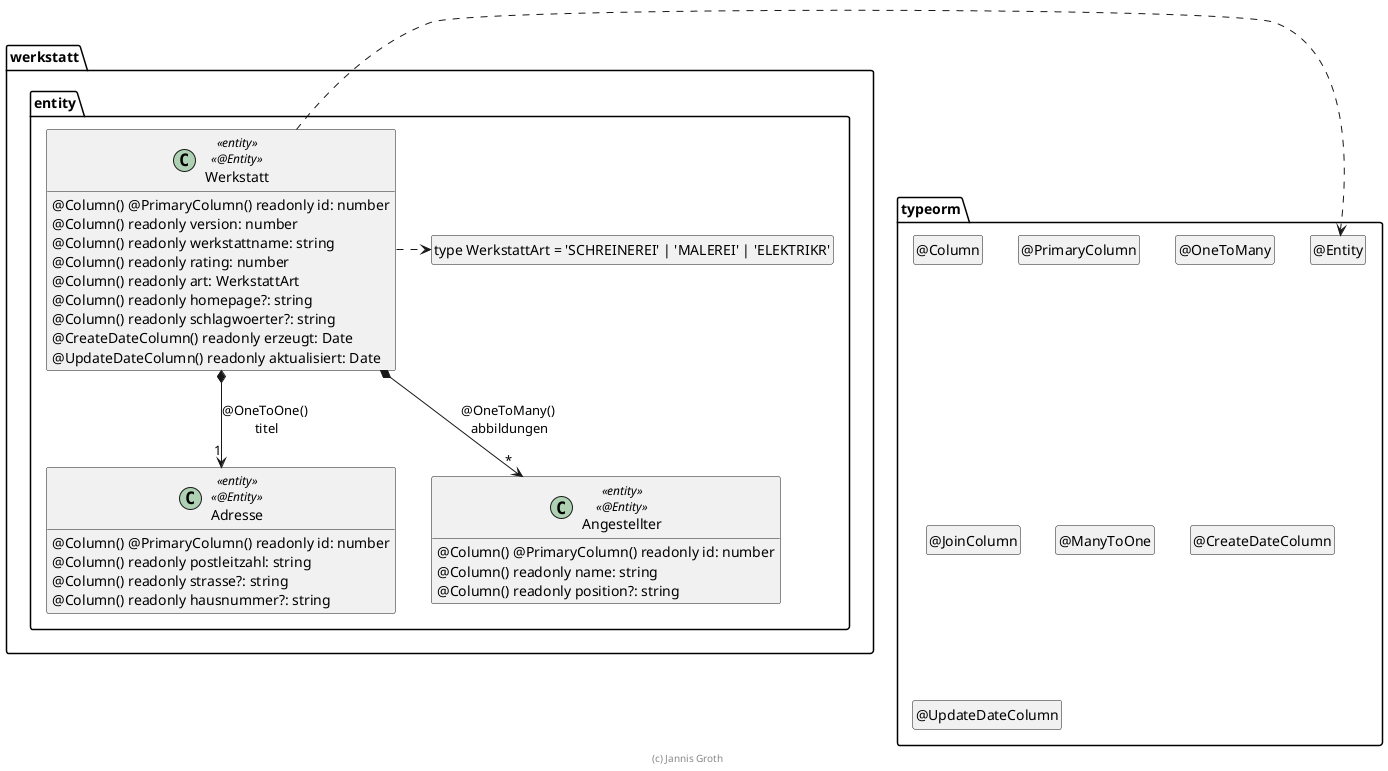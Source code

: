 @startuml Entity

package typeorm {
  class "@Entity" as Entity
  hide Entity circle
  class "@Column" as Column
  hide Column circle
  class "@PrimaryColumn" as PrimaryColumn
  hide PrimaryColumn circle
  class "@OneToMany" as OneToMany
  hide OneToMany circle
  class "@JoinColumn" as JoinColumn
  hide JoinColumn circle
  class "@ManyToOne" as ManyToOne
  hide ManyToOne circle
  class "@CreateDateColumn" as CreateDateColumn
  hide CreateDateColumn circle
  class "@UpdateDateColumn" as UpdateDateColumn
  hide UpdateDateColumn circle
}

package werkstatt.entity {
  class "type WerkstattArt = 'SCHREINEREI' | 'MALEREI' | 'ELEKTRIKR'" as WerkstattArt
  hide WerkstattArt circle

  class Werkstatt <<entity>> <<@Entity>> {
    @Column() @PrimaryColumn() readonly id: number
    @Column() readonly version: number
    @Column() readonly werkstattname: string
    @Column() readonly rating: number
    @Column() readonly art: WerkstattArt
    @Column() readonly homepage?: string
    @Column() readonly schlagwoerter?: string
    @CreateDateColumn() readonly erzeugt: Date
    @UpdateDateColumn() readonly aktualisiert: Date
  }

  class Adresse <<entity>> <<@Entity>> {
    @Column() @PrimaryColumn() readonly id: number
    @Column() readonly postleitzahl: string
    @Column() readonly strasse?: string
    @Column() readonly hausnummer?: string
  }

  class Angestellter <<entity>> <<@Entity>> {
    @Column() @PrimaryColumn() readonly id: number
    @Column() readonly name: string
    @Column() readonly position?: string
  }

  Werkstatt *--> "1" Adresse : @OneToOne() \ntitel
  Werkstatt *--> "*" Angestellter : @OneToMany() \nabbildungen

  Werkstatt .right.> Entity
  Werkstatt .right.> WerkstattArt
}

hide empty members

footer (c) Jannis Groth

@enduml
